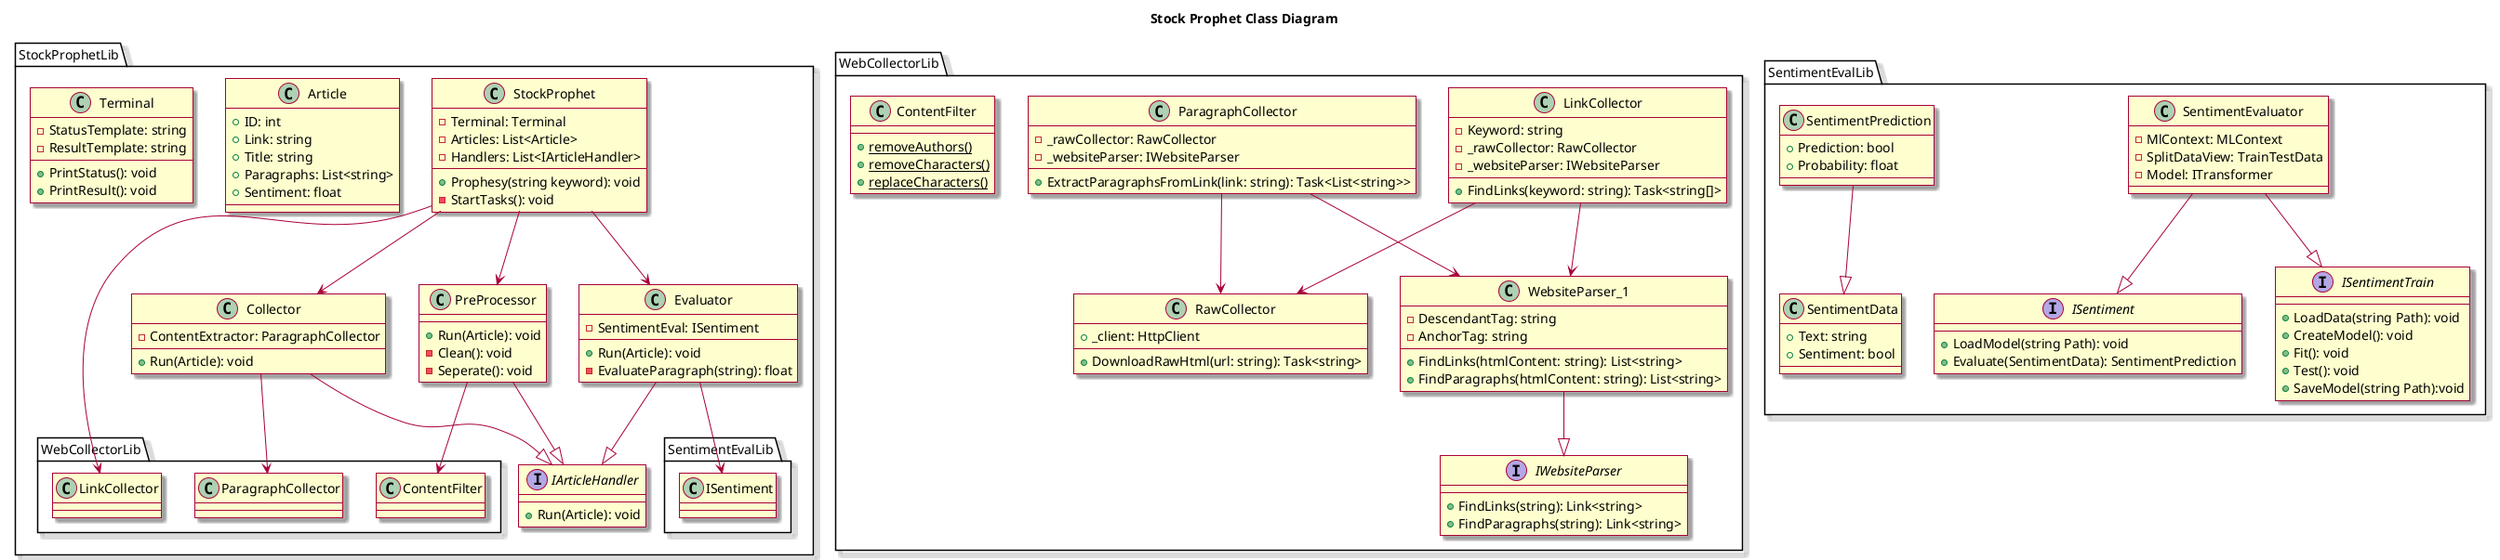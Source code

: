 @startuml Project Model Class Diagram

skin rose

title Stock Prophet Class Diagram


package StockProphetLib {

    class StockProphet {
        -Terminal: Terminal
        -Articles: List<Article>
        -Handlers: List<IArticleHandler>
        +Prophesy(string keyword): void
        -StartTasks(): void
    }
    StockProphet --> WebCollectorLib.LinkCollector
    StockProphet --> Collector
    StockProphet --> PreProcessor
    StockProphet --> Evaluator
    

    interface IArticleHandler {
        +Run(Article): void
    }


    class Collector {
        -ContentExtractor: ParagraphCollector
        +Run(Article): void
    }
    Collector --|> IArticleHandler
    Collector --> WebCollectorLib.ParagraphCollector
    

    class PreProcessor {
        +Run(Article): void
        -Clean(): void
        -Seperate(): void
    }
    PreProcessor --|> IArticleHandler
    PreProcessor --> WebCollectorLib.ContentFilter


    class Evaluator {
        -SentimentEval: ISentiment
        +Run(Article): void
        -EvaluateParagraph(string): float
    }
    Evaluator --|> IArticleHandler
    Evaluator --> SentimentEvalLib.ISentiment


    class Article {
        +ID: int
        +Link: string
        +Title: string
        +Paragraphs: List<string>
        +Sentiment: float
    }


    class Terminal {
        -StatusTemplate: string
        +PrintStatus(): void
        -ResultTemplate: string
        +PrintResult(): void
    }
}


package WebCollectorLib 
{
    class LinkCollector {
        -Keyword: string
        - _rawCollector: RawCollector
        - _websiteParser: IWebsiteParser
        +FindLinks(keyword: string): Task<string[]>
    }
    LinkCollector --> RawCollector
    LinkCollector --> WebsiteParser_1


    class ParagraphCollector {
        -_rawCollector: RawCollector
        -_websiteParser: IWebsiteParser
        +ExtractParagraphsFromLink(link: string): Task<List<string>>
    }
    ParagraphCollector --> RawCollector
    ParagraphCollector --> WebsiteParser_1


    class RawCollector {
      +_client: HttpClient
      +DownloadRawHtml(url: string): Task<string>
    }


    interface IWebsiteParser {
        +FindLinks(string): Link<string>
        +FindParagraphs(string): Link<string>
    }

    class WebsiteParser_1 {
        -DescendantTag: string
        -AnchorTag: string
        +FindLinks(htmlContent: string): List<string>
        +FindParagraphs(htmlContent: string): List<string>
    }
    WebsiteParser_1 --|> IWebsiteParser
    

    class ContentFilter {
        {static} +removeAuthors()
        {static} +removeCharacters()
        {static} +replaceCharacters()
    }

}

package SentimentEvalLib 
{
    interface ISentiment {
        +LoadModel(string Path): void
        +Evaluate(SentimentData): SentimentPrediction
    }

    interface ISentimentTrain {
        +LoadData(string Path): void
        +CreateModel(): void
        +Fit(): void
        +Test(): void
        +SaveModel(string Path):void
    }
    
    class SentimentEvaluator {
        -MlContext: MLContext
        -SplitDataView: TrainTestData
        -Model: ITransformer
    }
    SentimentEvaluator --|> ISentiment
    SentimentEvaluator --|> ISentimentTrain

    class SentimentData {
        +Text: string
        +Sentiment: bool
    }

    class SentimentPrediction {
        +Prediction: bool
        +Probability: float
    }
    SentimentPrediction --|> SentimentData
}


@enduml
